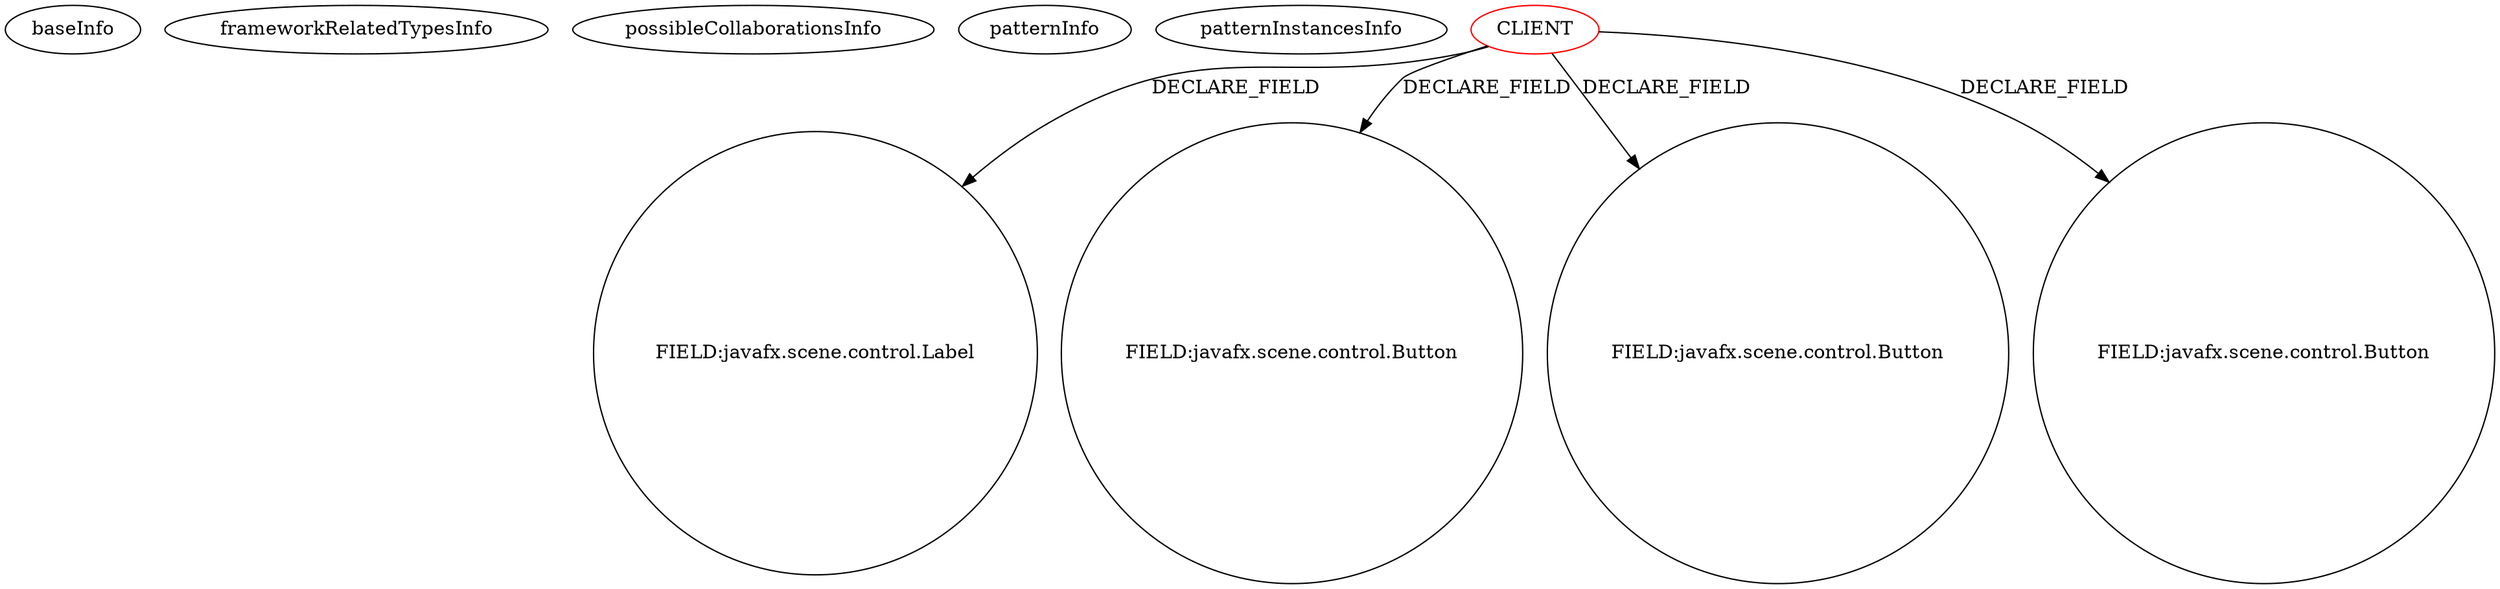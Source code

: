 digraph {
baseInfo[graphId=137,category="pattern",isAnonymous=false,possibleRelation=false]
frameworkRelatedTypesInfo[]
possibleCollaborationsInfo[]
patternInfo[frequency=30.0,patternRootClient=0]
patternInstancesInfo[0="candybibby-Snake~/candybibby-Snake/Snake-master/src/graphicsJavaFX/Controller.java~Controller~2239",1="brunoborges-fx2048~/brunoborges-fx2048/fx2048-master/src/game2048/Board.java~Board~2229",2="bianconejo-CEFX~/bianconejo-CEFX/CEFX-master/src/cefx/CEGestionRemisesController.java~CEGestionRemisesController~2018",3="hock323-eventManager~/hock323-eventManager/EventManager-master/src/eventManager/controller/pokerTournament/TournamentController.java~TournamentController~3009",4="dony1990-ProsDesktop~/dony1990-ProsDesktop/ProsDesktop-master/src/nicon/NiconDesktop/guifx/NiconImage/NiconImageFXMLController.java~NiconImageFXMLController~2548",5="joelburget-miftiwac~/joelburget-miftiwac/miftiwac-master/src/Dynamic_page.java~Dynamic_page~3333",6="diogocs1-FPessoais~/diogocs1-FPessoais/FPessoais-master/FinancasPessoais/src/app/controllers/HomeController.java~HomeController~2490",7="walker-clint-AIProj3~/walker-clint-AIProj3/AIProj3-master/src/application/GameBoardController.java~GameBoardController~4712",8="Tsaru-Java-MP3-Visualizations~/Tsaru-Java-MP3-Visualizations/Java-MP3-Visualizations-master/mp3 Visualization/src/VisualizationInterface.java~VisualizationInterface~1511",9="Dahwar-Calculator~/Dahwar-Calculator/Calculator-master/src/fr/alsace/lacroix/calculator/SampleController.java~SampleController~308",10="bianconejo-CEFX~/bianconejo-CEFX/CEFX-master/src/cefx/CECommandeController.java~CECommandeController~2084",11="didygo-gce-display~/didygo-gce-display/gce-display-master/src/proto1/DashBoard.java~DashBoard~2407",12="mrempala-sp~/mrempala-sp/sp-master/src/application/VcSetupSquibGroups.java~VcSetupSquibGroups~3676",13="mrempala-sp~/mrempala-sp/sp-master/src/application/VcSequencePreview.java~VcSequencePreview~3683",14="Technius-Starbound-Mod-Toolkit~/Technius-Starbound-Mod-Toolkit/Starbound-Mod-Toolkit-master/src/main/java/co/technius/starboundmodtoolkit/utilui/SwappableNodePane.java~SwappableNodePane~1458",15="amonker-AmonkerFX~/amonker-AmonkerFX/AmonkerFX-master/src/cn/jingyun/javafx/amonker/ui/AmonkerUIApplication.java~AmonkerUIApplication~1831",16="if12b051-SWP_Paint~/if12b051-SWP_Paint/SWP_Paint-master/SWP_Paint/src/gui/MainController.java~MainController~3089",17="dony1990-ProsDesktop~/dony1990-ProsDesktop/ProsDesktop-master/src/nicon/NiconDesktop/guifx/NiconNavigator/NavegadorController.java~NavegadorController~2563",18="mouradsaadi-LO23-IHM~/mouradsaadi-LO23-IHM/LO23-IHM-master/Sudoku-IHM/src/sudoko/ihm/vue/FXMLDocumentController.java~FXMLDocumentController~3651",19="ajithkp560-quizmaster~/ajithkp560-quizmaster/quizmaster-master/QuizProgram_SRC/QuizProgram/src/quizprogram/SampleController.java~SampleController~1753",20="szabel01-kontenery~/szabel01-kontenery/kontenery-master/src/main/java/pl/p/lodz/container/controller/FXMLController.java~FXMLController~4418",21="RomeoGolf-BC~/RomeoGolf-BC/BC-master/src/romeogolf/bc/MainController.java~MainController~1142",22="matanghuy-SPCA~/matanghuy-SPCA/SPCA-master/SPCA/src/controllers/TransController.java~TransController~3572",23="Jamakasi-JMCLauncherFX~/Jamakasi-JMCLauncherFX/JMCLauncherFX-master/src/jmclauncherfx/OptionsWindowController.java~OptionsWindowController~610",24="nielsmaneschijn-8bit~/nielsmaneschijn-8bit/8bit-master/src/net/maneschijn/bleep/core/MathFX.java~MathFX~3756",25="dodaio-SoftwareBlack21G~/dodaio-SoftwareBlack21G/SoftwareBlack21G-master/Blackjack/src/Viewer/MainGamev2Controller.java~MainGamev2Controller~2521",26="soonzsoonz-QuickFoot~/soonzsoonz-QuickFoot/QuickFoot-master/src/application/FXMLAdoptionController.java~FXMLAdoptionController~4247",27="Edenm-BlackJack~/Edenm-BlackJack/BlackJack-master/src/View/TableController.java~TableController~394",28="prashker-KingsSGF~/prashker-KingsSGF/KingsSGF-master/src/uiSam/FighterView.java~FighterView~3912",29="NirmalL-Shark~/NirmalL-Shark/Shark-master/src/Controller.java~Controller~1009"]
18[label="FIELD:javafx.scene.control.Label",vertexType="FIELD_DECLARATION",isFrameworkType=false,shape=circle]
0[label="CLIENT",vertexType="ROOT_CLIENT_CLASS_DECLARATION",isFrameworkType=false,color=red]
12[label="FIELD:javafx.scene.control.Button",vertexType="FIELD_DECLARATION",isFrameworkType=false,shape=circle]
14[label="FIELD:javafx.scene.control.Button",vertexType="FIELD_DECLARATION",isFrameworkType=false,shape=circle]
8[label="FIELD:javafx.scene.control.Button",vertexType="FIELD_DECLARATION",isFrameworkType=false,shape=circle]
0->18[label="DECLARE_FIELD"]
0->8[label="DECLARE_FIELD"]
0->14[label="DECLARE_FIELD"]
0->12[label="DECLARE_FIELD"]
}

